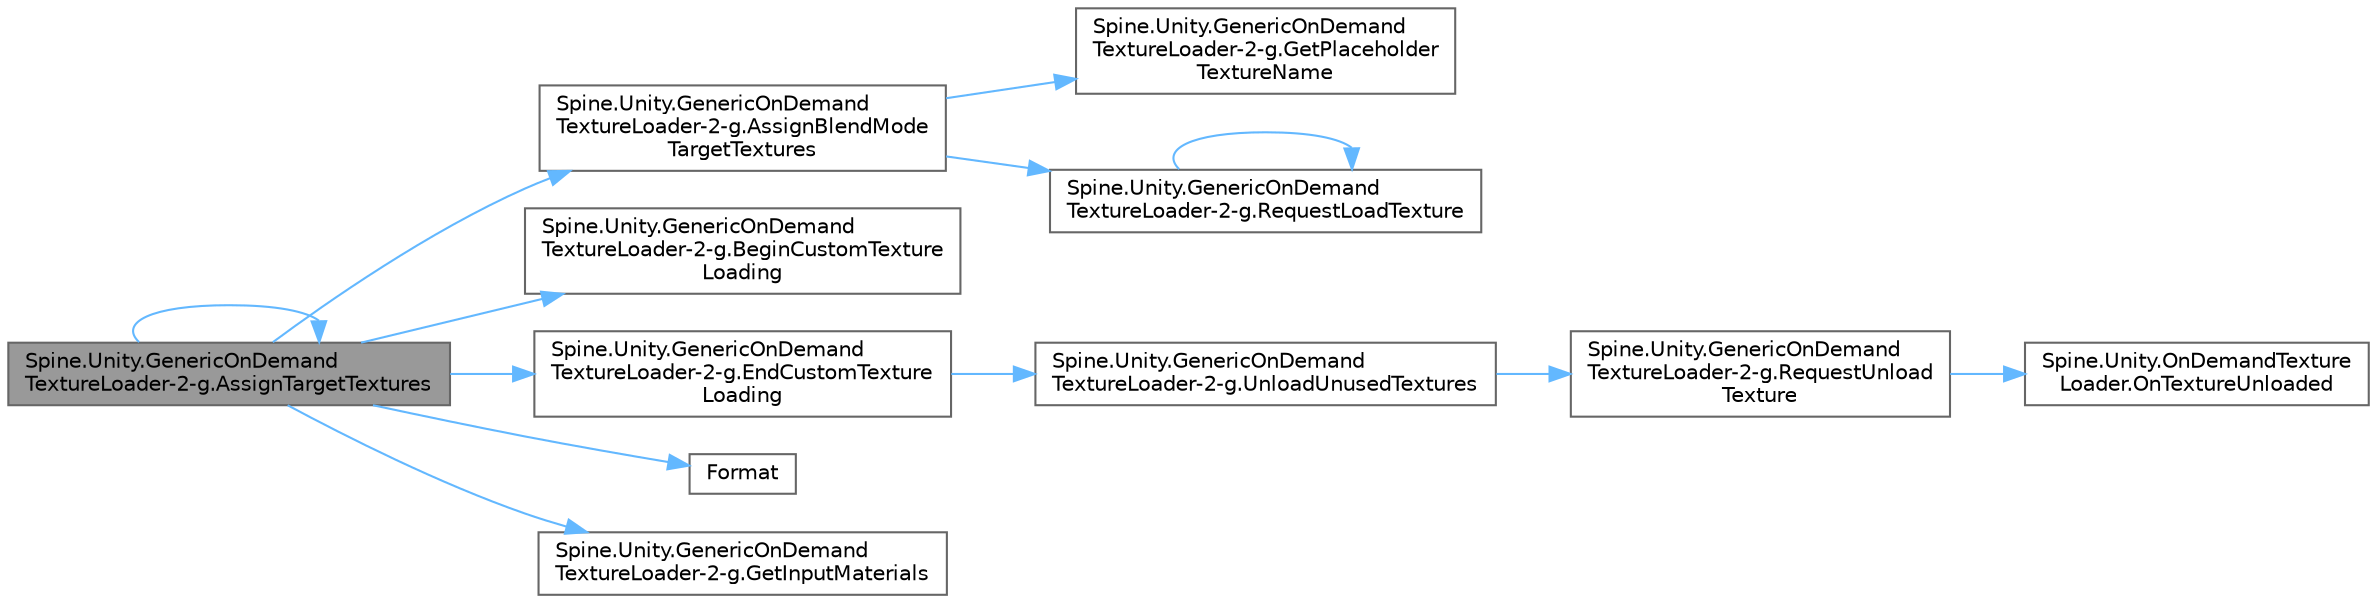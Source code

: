 digraph "Spine.Unity.GenericOnDemandTextureLoader-2-g.AssignTargetTextures"
{
 // LATEX_PDF_SIZE
  bgcolor="transparent";
  edge [fontname=Helvetica,fontsize=10,labelfontname=Helvetica,labelfontsize=10];
  node [fontname=Helvetica,fontsize=10,shape=box,height=0.2,width=0.4];
  rankdir="LR";
  Node1 [id="Node000001",label="Spine.Unity.GenericOnDemand\lTextureLoader-2-g.AssignTargetTextures",height=0.2,width=0.4,color="gray40", fillcolor="grey60", style="filled", fontcolor="black",tooltip=" "];
  Node1 -> Node2 [id="edge13_Node000001_Node000002",color="steelblue1",style="solid",tooltip=" "];
  Node2 [id="Node000002",label="Spine.Unity.GenericOnDemand\lTextureLoader-2-g.AssignBlendMode\lTargetTextures",height=0.2,width=0.4,color="grey40", fillcolor="white", style="filled",URL="$class_spine_1_1_unity_1_1_generic_on_demand_texture_loader-2-g.html#aae8f0d9793b70c25f21b30e3bb4a1d00",tooltip=" "];
  Node2 -> Node3 [id="edge14_Node000002_Node000003",color="steelblue1",style="solid",tooltip=" "];
  Node3 [id="Node000003",label="Spine.Unity.GenericOnDemand\lTextureLoader-2-g.GetPlaceholder\lTextureName",height=0.2,width=0.4,color="grey40", fillcolor="white", style="filled",URL="$class_spine_1_1_unity_1_1_generic_on_demand_texture_loader-2-g.html#a586ccd2f8513a17799b9942db2109ba5",tooltip=" "];
  Node2 -> Node4 [id="edge15_Node000002_Node000004",color="steelblue1",style="solid",tooltip=" "];
  Node4 [id="Node000004",label="Spine.Unity.GenericOnDemand\lTextureLoader-2-g.RequestLoadTexture",height=0.2,width=0.4,color="grey40", fillcolor="white", style="filled",URL="$class_spine_1_1_unity_1_1_generic_on_demand_texture_loader-2-g.html#a8f6eda981af4653e089af3d51b827c66",tooltip=" "];
  Node4 -> Node4 [id="edge16_Node000004_Node000004",color="steelblue1",style="solid",tooltip=" "];
  Node1 -> Node1 [id="edge17_Node000001_Node000001",color="steelblue1",style="solid",tooltip=" "];
  Node1 -> Node5 [id="edge18_Node000001_Node000005",color="steelblue1",style="solid",tooltip=" "];
  Node5 [id="Node000005",label="Spine.Unity.GenericOnDemand\lTextureLoader-2-g.BeginCustomTexture\lLoading",height=0.2,width=0.4,color="grey40", fillcolor="white", style="filled",URL="$class_spine_1_1_unity_1_1_generic_on_demand_texture_loader-2-g.html#a1f57936409bf04db673dcb5337fd7e1a",tooltip=" "];
  Node1 -> Node6 [id="edge19_Node000001_Node000006",color="steelblue1",style="solid",tooltip=" "];
  Node6 [id="Node000006",label="Spine.Unity.GenericOnDemand\lTextureLoader-2-g.EndCustomTexture\lLoading",height=0.2,width=0.4,color="grey40", fillcolor="white", style="filled",URL="$class_spine_1_1_unity_1_1_generic_on_demand_texture_loader-2-g.html#a20e49e2b7a4c02b2d2f52a2d5e030194",tooltip=" "];
  Node6 -> Node7 [id="edge20_Node000006_Node000007",color="steelblue1",style="solid",tooltip=" "];
  Node7 [id="Node000007",label="Spine.Unity.GenericOnDemand\lTextureLoader-2-g.UnloadUnusedTextures",height=0.2,width=0.4,color="grey40", fillcolor="white", style="filled",URL="$class_spine_1_1_unity_1_1_generic_on_demand_texture_loader-2-g.html#a671bb97beade43ef8c4b388b160e459b",tooltip=" "];
  Node7 -> Node8 [id="edge21_Node000007_Node000008",color="steelblue1",style="solid",tooltip=" "];
  Node8 [id="Node000008",label="Spine.Unity.GenericOnDemand\lTextureLoader-2-g.RequestUnload\lTexture",height=0.2,width=0.4,color="grey40", fillcolor="white", style="filled",URL="$class_spine_1_1_unity_1_1_generic_on_demand_texture_loader-2-g.html#ab22b1274ea91451e4c5e66a18d0199a5",tooltip=" "];
  Node8 -> Node9 [id="edge22_Node000008_Node000009",color="steelblue1",style="solid",tooltip=" "];
  Node9 [id="Node000009",label="Spine.Unity.OnDemandTexture\lLoader.OnTextureUnloaded",height=0.2,width=0.4,color="grey40", fillcolor="white", style="filled",URL="$class_spine_1_1_unity_1_1_on_demand_texture_loader.html#a718b502b1087dae32e365f1bf2cc9990",tooltip=" "];
  Node1 -> Node10 [id="edge23_Node000001_Node000010",color="steelblue1",style="solid",tooltip=" "];
  Node10 [id="Node000010",label="Format",height=0.2,width=0.4,color="grey40", fillcolor="white", style="filled",URL="$perf_2statistics_8h.html#aae879ea06f3090bbb683fedcd3a0af39",tooltip=" "];
  Node1 -> Node11 [id="edge24_Node000001_Node000011",color="steelblue1",style="solid",tooltip=" "];
  Node11 [id="Node000011",label="Spine.Unity.GenericOnDemand\lTextureLoader-2-g.GetInputMaterials",height=0.2,width=0.4,color="grey40", fillcolor="white", style="filled",URL="$class_spine_1_1_unity_1_1_generic_on_demand_texture_loader-2-g.html#a924c77d00b3035caee624019095fb5ad",tooltip=" "];
}
